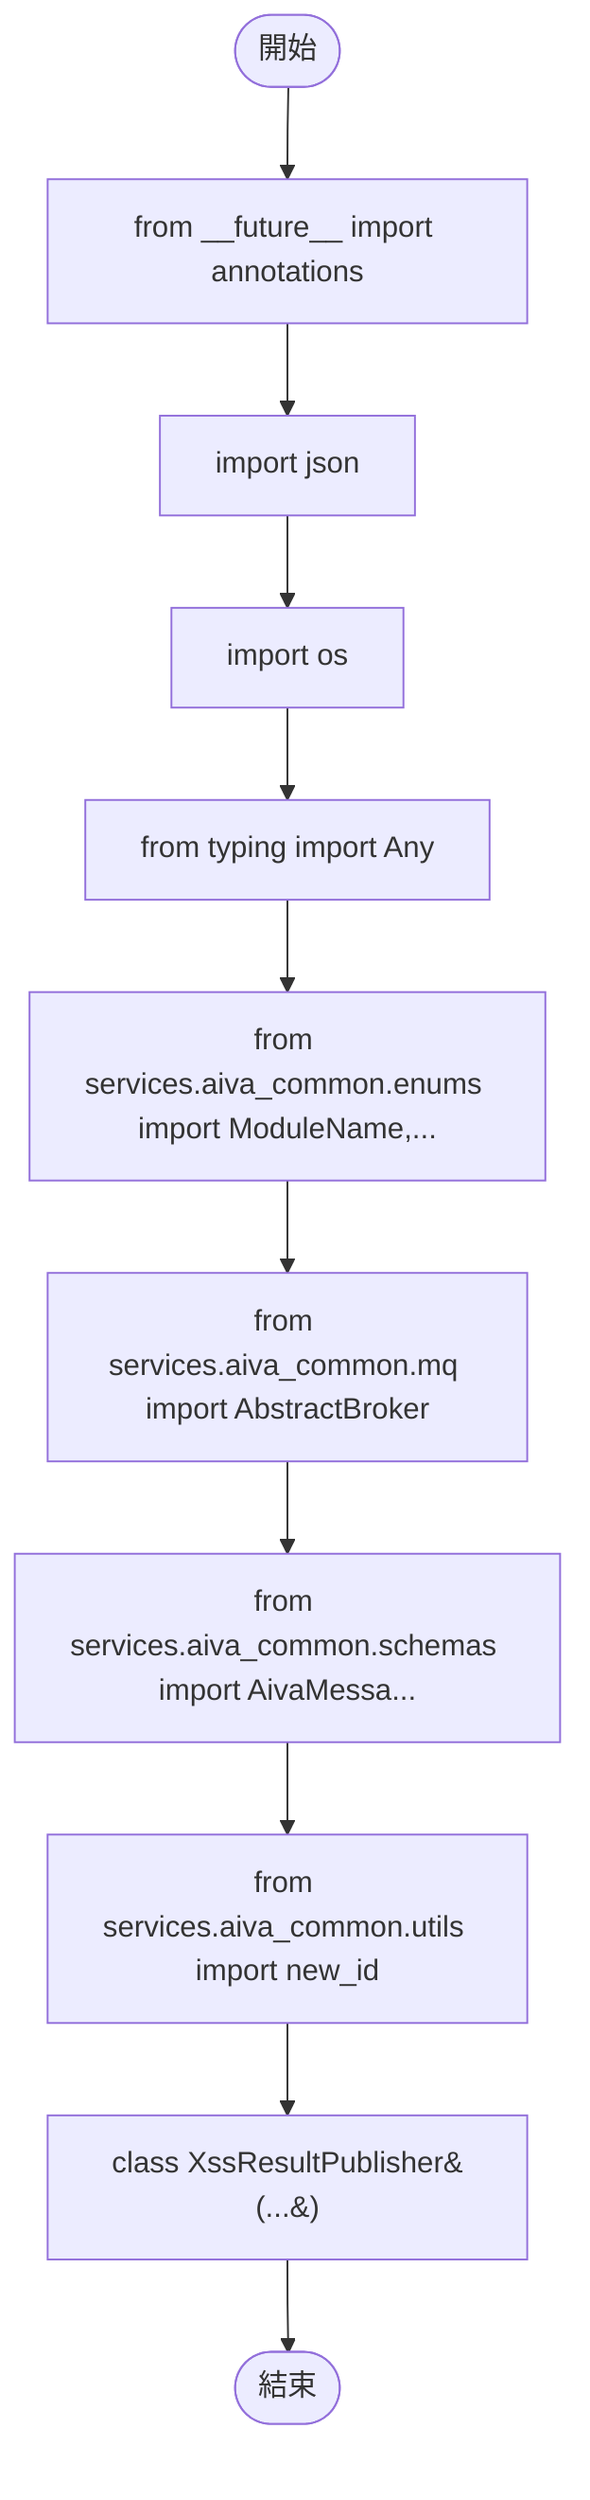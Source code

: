flowchart TB
    n1([開始])
    n2([結束])
    n3[from __future__ import annotations]
    n4[import json]
    n5[import os]
    n6[from typing import Any]
    n7[from services.aiva_common.enums import ModuleName,...]
    n8[from services.aiva_common.mq import AbstractBroker]
    n9[from services.aiva_common.schemas import AivaMessa...]
    n10[from services.aiva_common.utils import new_id]
    n11[class XssResultPublisher&#40;...&#41;]
    n1 --> n3
    n3 --> n4
    n4 --> n5
    n5 --> n6
    n6 --> n7
    n7 --> n8
    n8 --> n9
    n9 --> n10
    n10 --> n11
    n11 --> n2